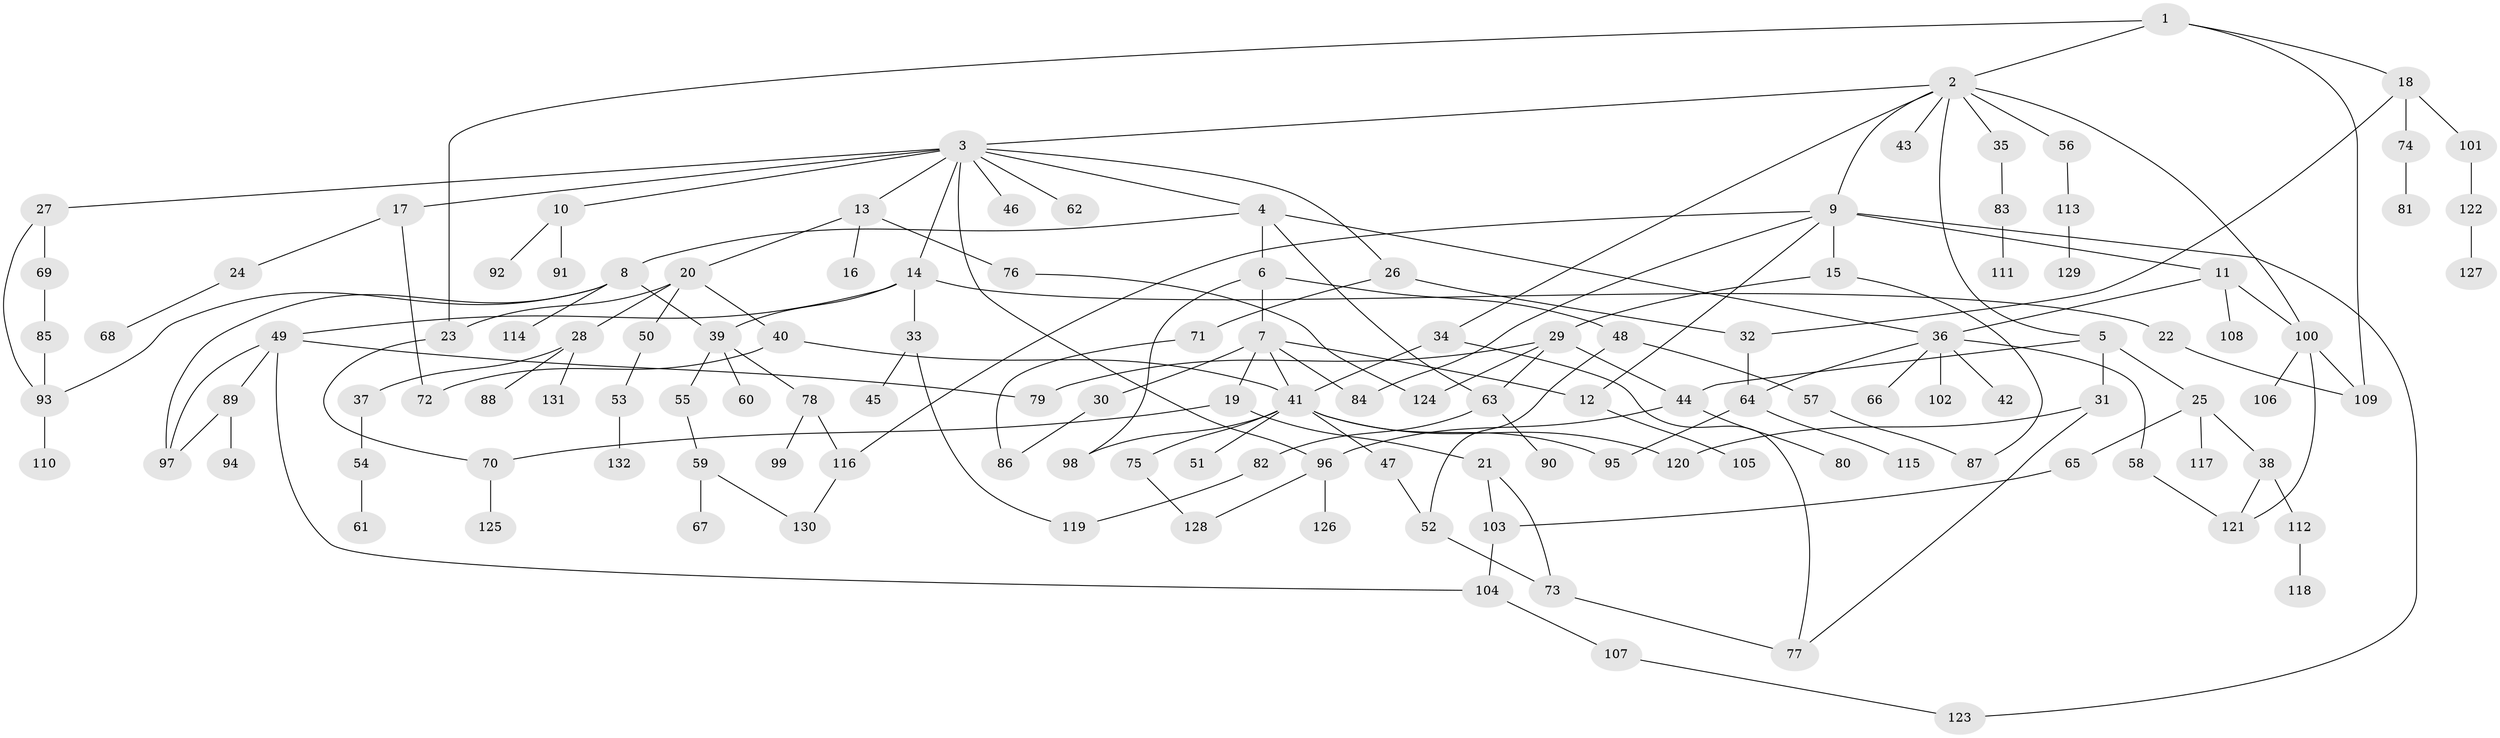 // coarse degree distribution, {5: 0.09090909090909091, 3: 0.24242424242424243, 6: 0.015151515151515152, 4: 0.13636363636363635, 8: 0.030303030303030304, 2: 0.2727272727272727, 7: 0.030303030303030304, 1: 0.16666666666666666, 9: 0.015151515151515152}
// Generated by graph-tools (version 1.1) at 2025/36/03/04/25 23:36:00]
// undirected, 132 vertices, 172 edges
graph export_dot {
  node [color=gray90,style=filled];
  1;
  2;
  3;
  4;
  5;
  6;
  7;
  8;
  9;
  10;
  11;
  12;
  13;
  14;
  15;
  16;
  17;
  18;
  19;
  20;
  21;
  22;
  23;
  24;
  25;
  26;
  27;
  28;
  29;
  30;
  31;
  32;
  33;
  34;
  35;
  36;
  37;
  38;
  39;
  40;
  41;
  42;
  43;
  44;
  45;
  46;
  47;
  48;
  49;
  50;
  51;
  52;
  53;
  54;
  55;
  56;
  57;
  58;
  59;
  60;
  61;
  62;
  63;
  64;
  65;
  66;
  67;
  68;
  69;
  70;
  71;
  72;
  73;
  74;
  75;
  76;
  77;
  78;
  79;
  80;
  81;
  82;
  83;
  84;
  85;
  86;
  87;
  88;
  89;
  90;
  91;
  92;
  93;
  94;
  95;
  96;
  97;
  98;
  99;
  100;
  101;
  102;
  103;
  104;
  105;
  106;
  107;
  108;
  109;
  110;
  111;
  112;
  113;
  114;
  115;
  116;
  117;
  118;
  119;
  120;
  121;
  122;
  123;
  124;
  125;
  126;
  127;
  128;
  129;
  130;
  131;
  132;
  1 -- 2;
  1 -- 18;
  1 -- 109;
  1 -- 23;
  2 -- 3;
  2 -- 5;
  2 -- 9;
  2 -- 34;
  2 -- 35;
  2 -- 43;
  2 -- 56;
  2 -- 100;
  3 -- 4;
  3 -- 10;
  3 -- 13;
  3 -- 14;
  3 -- 17;
  3 -- 26;
  3 -- 27;
  3 -- 46;
  3 -- 62;
  3 -- 96;
  4 -- 6;
  4 -- 8;
  4 -- 63;
  4 -- 36;
  5 -- 25;
  5 -- 31;
  5 -- 44;
  6 -- 7;
  6 -- 48;
  6 -- 98;
  7 -- 12;
  7 -- 19;
  7 -- 30;
  7 -- 41;
  7 -- 84;
  8 -- 39;
  8 -- 93;
  8 -- 114;
  8 -- 97;
  9 -- 11;
  9 -- 15;
  9 -- 116;
  9 -- 12;
  9 -- 123;
  9 -- 84;
  10 -- 91;
  10 -- 92;
  11 -- 36;
  11 -- 100;
  11 -- 108;
  12 -- 105;
  13 -- 16;
  13 -- 20;
  13 -- 76;
  14 -- 22;
  14 -- 33;
  14 -- 49;
  14 -- 39;
  15 -- 29;
  15 -- 87;
  17 -- 24;
  17 -- 72;
  18 -- 74;
  18 -- 101;
  18 -- 32;
  19 -- 21;
  19 -- 70;
  20 -- 23;
  20 -- 28;
  20 -- 40;
  20 -- 50;
  21 -- 73;
  21 -- 103;
  22 -- 109;
  23 -- 70;
  24 -- 68;
  25 -- 38;
  25 -- 65;
  25 -- 117;
  26 -- 32;
  26 -- 71;
  27 -- 69;
  27 -- 93;
  28 -- 37;
  28 -- 88;
  28 -- 131;
  29 -- 44;
  29 -- 63;
  29 -- 124;
  29 -- 79;
  30 -- 86;
  31 -- 77;
  31 -- 120;
  32 -- 64;
  33 -- 45;
  33 -- 119;
  34 -- 77;
  34 -- 41;
  35 -- 83;
  36 -- 42;
  36 -- 58;
  36 -- 66;
  36 -- 102;
  36 -- 64;
  37 -- 54;
  38 -- 112;
  38 -- 121;
  39 -- 55;
  39 -- 60;
  39 -- 78;
  40 -- 72;
  40 -- 41;
  41 -- 47;
  41 -- 51;
  41 -- 75;
  41 -- 120;
  41 -- 98;
  41 -- 95;
  44 -- 80;
  44 -- 96;
  47 -- 52;
  48 -- 52;
  48 -- 57;
  49 -- 79;
  49 -- 89;
  49 -- 97;
  49 -- 104;
  50 -- 53;
  52 -- 73;
  53 -- 132;
  54 -- 61;
  55 -- 59;
  56 -- 113;
  57 -- 87;
  58 -- 121;
  59 -- 67;
  59 -- 130;
  63 -- 82;
  63 -- 90;
  64 -- 95;
  64 -- 115;
  65 -- 103;
  69 -- 85;
  70 -- 125;
  71 -- 86;
  73 -- 77;
  74 -- 81;
  75 -- 128;
  76 -- 124;
  78 -- 99;
  78 -- 116;
  82 -- 119;
  83 -- 111;
  85 -- 93;
  89 -- 94;
  89 -- 97;
  93 -- 110;
  96 -- 126;
  96 -- 128;
  100 -- 106;
  100 -- 121;
  100 -- 109;
  101 -- 122;
  103 -- 104;
  104 -- 107;
  107 -- 123;
  112 -- 118;
  113 -- 129;
  116 -- 130;
  122 -- 127;
}
